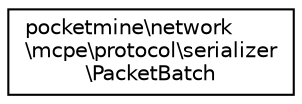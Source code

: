 digraph "Graphical Class Hierarchy"
{
 // INTERACTIVE_SVG=YES
 // LATEX_PDF_SIZE
  edge [fontname="Helvetica",fontsize="10",labelfontname="Helvetica",labelfontsize="10"];
  node [fontname="Helvetica",fontsize="10",shape=record];
  rankdir="LR";
  Node0 [label="pocketmine\\network\l\\mcpe\\protocol\\serializer\l\\PacketBatch",height=0.2,width=0.4,color="black", fillcolor="white", style="filled",URL="$d9/df4/classpocketmine_1_1network_1_1mcpe_1_1protocol_1_1serializer_1_1_packet_batch.html",tooltip=" "];
}
